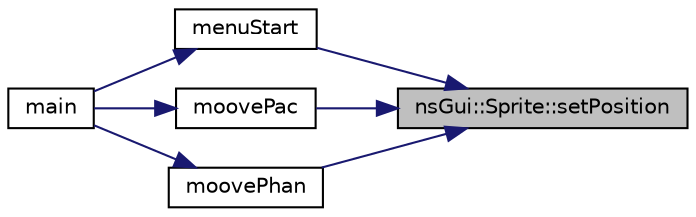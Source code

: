 digraph "nsGui::Sprite::setPosition"
{
 // LATEX_PDF_SIZE
  edge [fontname="Helvetica",fontsize="10",labelfontname="Helvetica",labelfontsize="10"];
  node [fontname="Helvetica",fontsize="10",shape=record];
  rankdir="RL";
  Node1 [label="nsGui::Sprite::setPosition",height=0.2,width=0.4,color="black", fillcolor="grey75", style="filled", fontcolor="black",tooltip="Définit la nouvelle position du sprite."];
  Node1 -> Node2 [dir="back",color="midnightblue",fontsize="10",style="solid",fontname="Helvetica"];
  Node2 [label="menuStart",height=0.2,width=0.4,color="black", fillcolor="white", style="filled",URL="$menu_8cpp.html#a5e0d960a571e0d2397451e69ff7d4397",tooltip=" "];
  Node2 -> Node3 [dir="back",color="midnightblue",fontsize="10",style="solid",fontname="Helvetica"];
  Node3 [label="main",height=0.2,width=0.4,color="black", fillcolor="white", style="filled",URL="$main_8cpp.html#ae66f6b31b5ad750f1fe042a706a4e3d4",tooltip=" "];
  Node1 -> Node4 [dir="back",color="midnightblue",fontsize="10",style="solid",fontname="Helvetica"];
  Node4 [label="moovePac",height=0.2,width=0.4,color="black", fillcolor="white", style="filled",URL="$movement_pacman_8cpp.html#a9b4c589aa7f323a66e28dc4e228c945f",tooltip="Déplacement en pixel du pacman qui sera affiché"];
  Node4 -> Node3 [dir="back",color="midnightblue",fontsize="10",style="solid",fontname="Helvetica"];
  Node1 -> Node5 [dir="back",color="midnightblue",fontsize="10",style="solid",fontname="Helvetica"];
  Node5 [label="moovePhan",height=0.2,width=0.4,color="black", fillcolor="white", style="filled",URL="$movement_phantom_8cpp.html#a2730e04af51e65b59c4068ba999494ec",tooltip="Déplacement d'un phantom en valeur réel."];
  Node5 -> Node3 [dir="back",color="midnightblue",fontsize="10",style="solid",fontname="Helvetica"];
}
